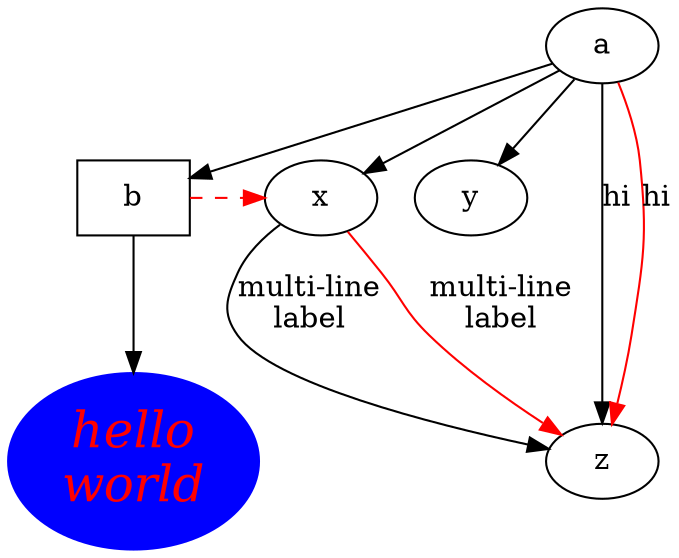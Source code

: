digraph test255 {
       a -> b -> c;
       a -> {x y};
       b [shape=box];
       c [label="hello\nworld",color=blue,fontsize=24,
            fontname="Palatino-Italic",fontcolor=red,style=filled];
       a -> z [label="hi", weight=32767];
       x -> z [label="multi-line\nlabel"];
       edge [style=dashed,color=red,style=filled];
       a -> z [label="hi", weight=32767];
       x -> z [label="multi-line\nlabel"];
       edge [style=dashed,color=red];
       b -> x;
       {rank=same; b x}
}

